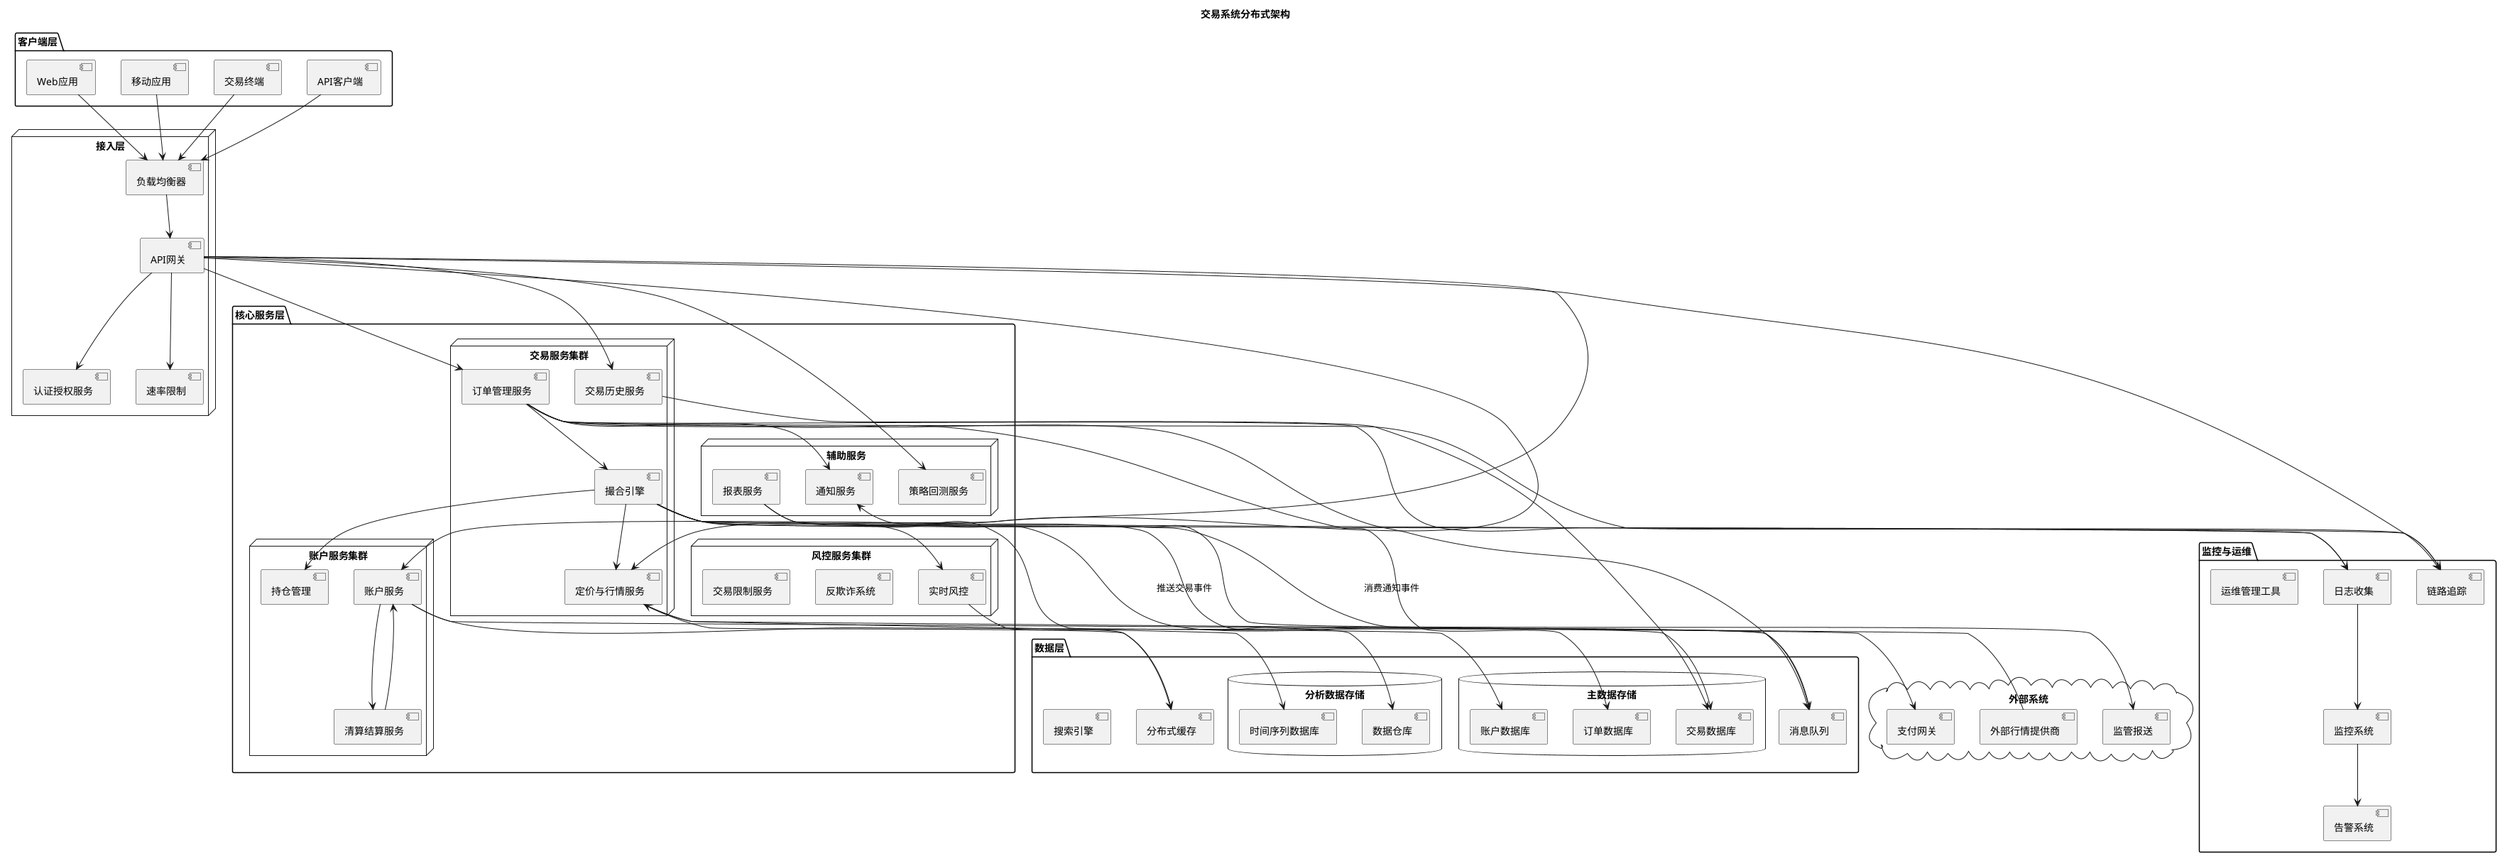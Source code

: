 @startuml
title 交易系统分布式架构

' 简化样式定义
skinparam {
  componentStyle uml2
  backgroundColor white
  defaultTextAlignment center
}

' 定义客户端/接入层
package "客户端层" {
  [Web应用] as WebApp
  [移动应用] as MobileApp
  [交易终端] as TradingTerminal
  [API客户端] as APIClient
}

' 定义API网关和负载均衡
node "接入层" {
  [负载均衡器] as LoadBalancer
  [API网关] as APIGateway
  [认证授权服务] as AuthService
  [速率限制] as RateLimit
}

' 定义服务层
package "核心服务层" {
  ' 交易处理相关服务
  node "交易服务集群" {
    [订单管理服务] as OrderService
    [撮合引擎] as MatchingEngine
    [定价与行情服务] as PricingService
    [交易历史服务] as TradeHistoryService
  }
  
  ' 账户管理相关服务
  node "账户服务集群" {
    [账户服务] as AccountService
    [持仓管理] as PositionService
    [清算结算服务] as SettlementService
  }
  
  ' 风控系统
  node "风控服务集群" {
    [实时风控] as RiskControl
    [反欺诈系统] as AntiFraud
    [交易限制服务] as TradingLimit
  }
  
  ' 辅助服务
  node "辅助服务" {
    [通知服务] as NotificationService
    [报表服务] as ReportingService
    [策略回测服务] as BacktestService
  }
}

' 数据层
package "数据层" {
  database "主数据存储" {
    [订单数据库] as OrderDB
    [账户数据库] as AccountDB
    [交易数据库] as TradeDB
  }
  
  database "分析数据存储" {
    [时间序列数据库] as TSDB
    [数据仓库] as DataWarehouse
  }
  
  [分布式缓存] as Redis
  [消息队列] as MessageQueue
  [搜索引擎] as ElasticSearch
}

' 监控层
package "监控与运维" {
  [日志收集] as LogCollector
  [监控系统] as Monitoring
  [告警系统] as AlertSystem
  [链路追踪] as Tracing
  [运维管理工具] as DevOps
}

' 外部集成
cloud "外部系统" {
  [外部行情提供商] as ExternalDataProvider
  [支付网关] as PaymentGateway
  [监管报送] as Compliance
}

' 定义连接
' 客户端连接
WebApp --> LoadBalancer
MobileApp --> LoadBalancer
TradingTerminal --> LoadBalancer
APIClient --> LoadBalancer

' 负载均衡器连接
LoadBalancer --> APIGateway
APIGateway --> AuthService
APIGateway --> RateLimit

' API网关连接到各服务
APIGateway --> OrderService
APIGateway --> AccountService
APIGateway --> PricingService
APIGateway --> TradeHistoryService
APIGateway --> BacktestService

' 服务间连接
OrderService --> MatchingEngine
MatchingEngine --> PricingService
MatchingEngine --> PositionService
MatchingEngine --> RiskControl
OrderService --> NotificationService
AccountService --> SettlementService
OrderService --> MessageQueue
SettlementService --> AccountService

' 数据层连接
OrderService --> OrderDB
AccountService --> AccountDB
MatchingEngine --> TradeDB
TradeHistoryService --> TradeDB
PricingService --> TSDB
PricingService --> Redis
ReportingService --> DataWarehouse
RiskControl --> Redis

' 消息队列连接
MatchingEngine --> MessageQueue : 推送交易事件
NotificationService <-- MessageQueue : 消费通知事件

' 外部系统连接
PricingService <-- ExternalDataProvider
AccountService --> PaymentGateway
ReportingService --> Compliance

' 监控系统连接
OrderService --> LogCollector
MatchingEngine --> LogCollector
LogCollector --> Monitoring
Monitoring --> AlertSystem
APIGateway --> Tracing
OrderService --> Tracing
MatchingEngine --> Tracing

@enduml 